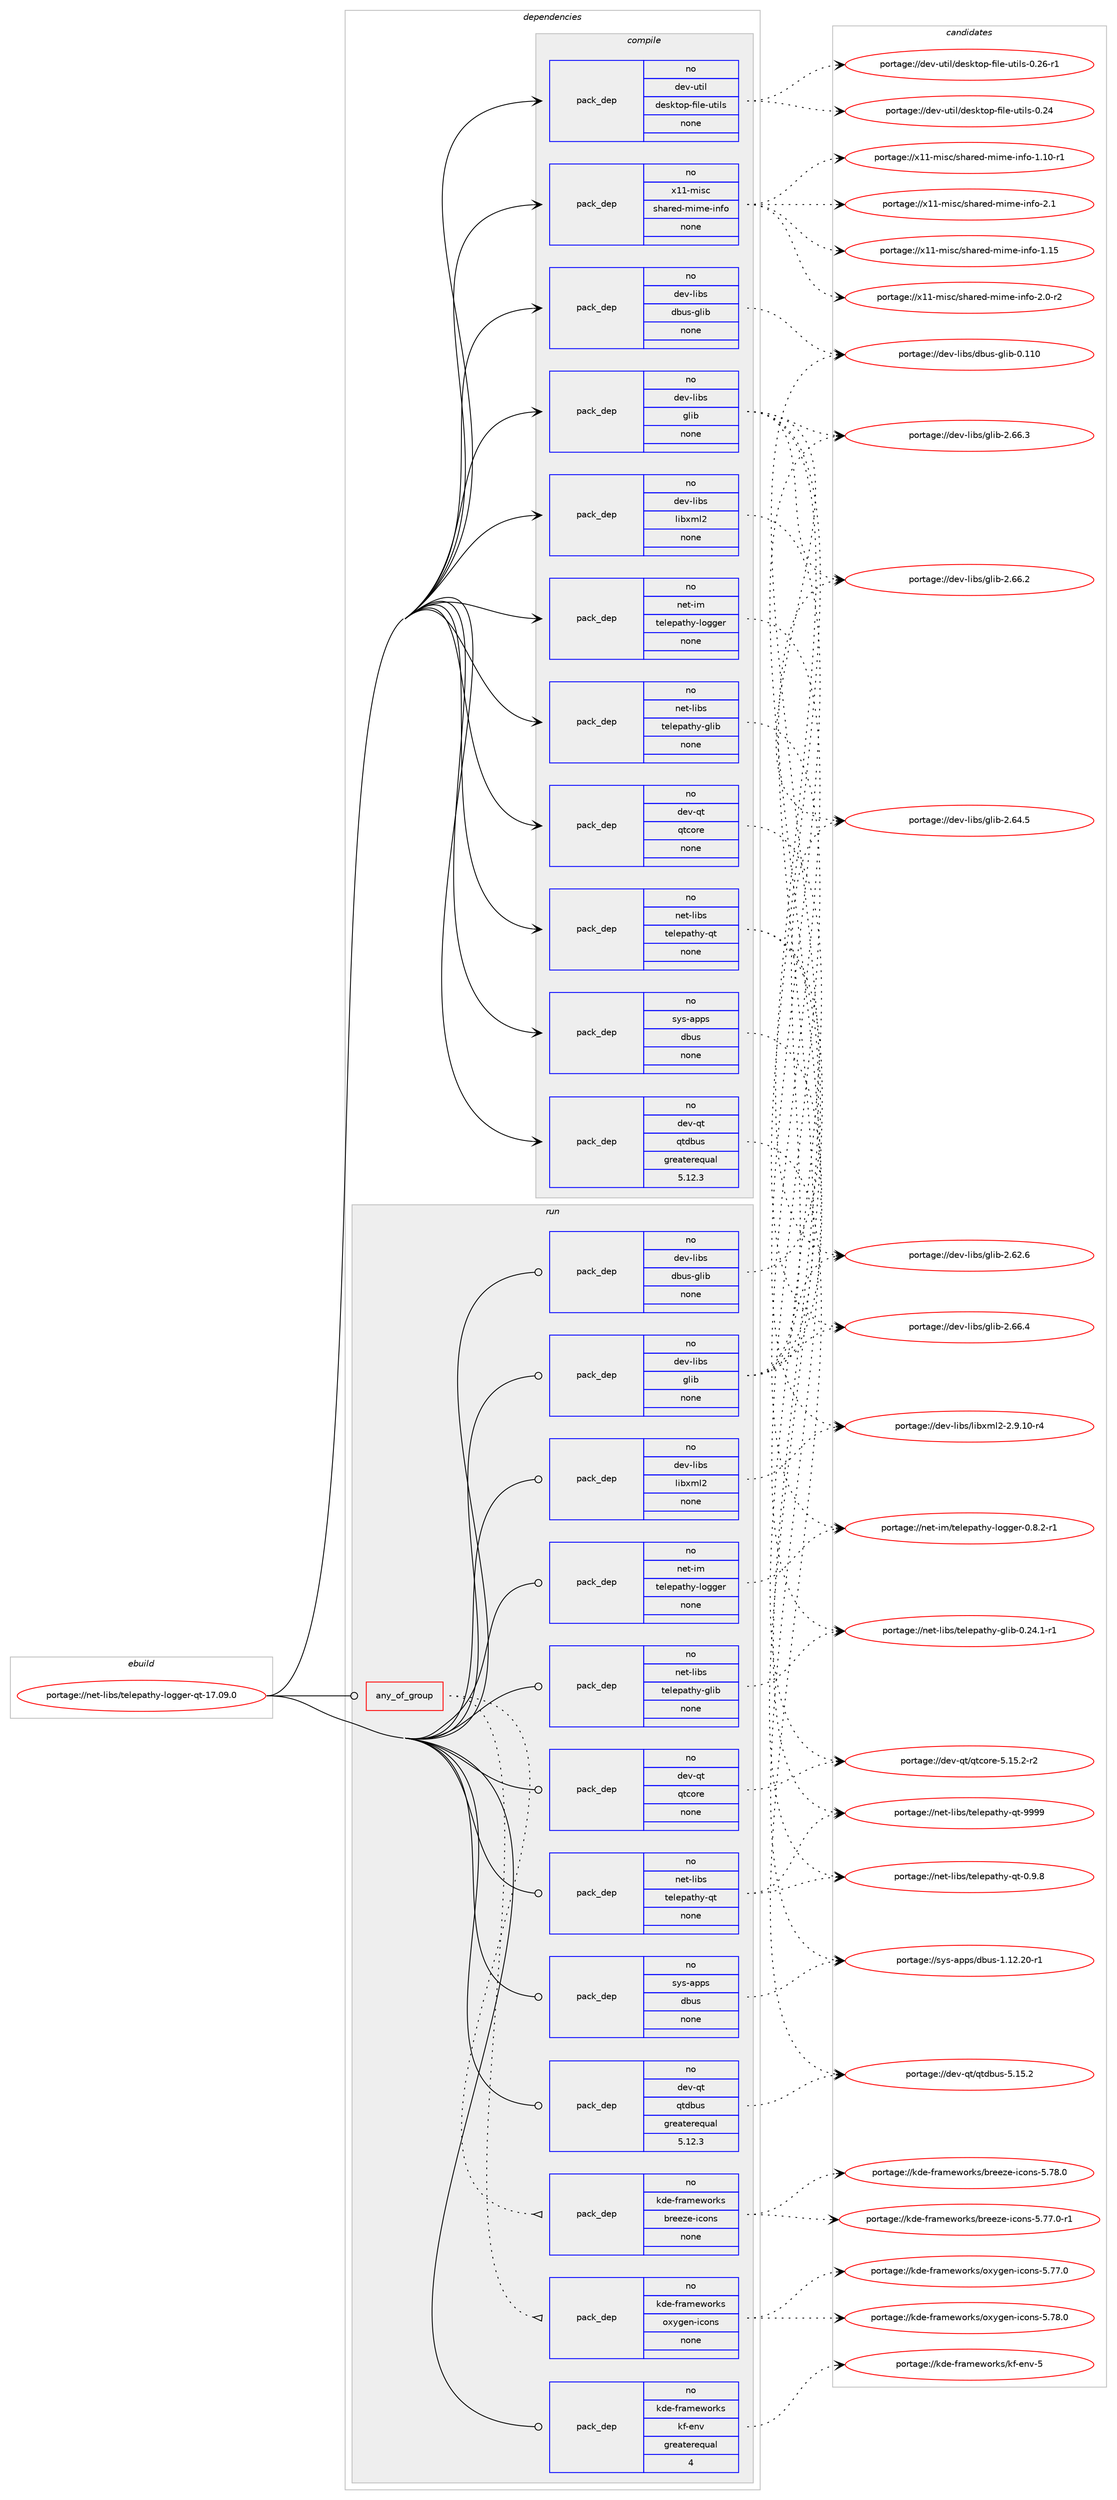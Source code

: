 digraph prolog {

# *************
# Graph options
# *************

newrank=true;
concentrate=true;
compound=true;
graph [rankdir=LR,fontname=Helvetica,fontsize=10,ranksep=1.5];#, ranksep=2.5, nodesep=0.2];
edge  [arrowhead=vee];
node  [fontname=Helvetica,fontsize=10];

# **********
# The ebuild
# **********

subgraph cluster_leftcol {
color=gray;
rank=same;
label=<<i>ebuild</i>>;
id [label="portage://net-libs/telepathy-logger-qt-17.09.0", color=red, width=4, href="../net-libs/telepathy-logger-qt-17.09.0.svg"];
}

# ****************
# The dependencies
# ****************

subgraph cluster_midcol {
color=gray;
label=<<i>dependencies</i>>;
subgraph cluster_compile {
fillcolor="#eeeeee";
style=filled;
label=<<i>compile</i>>;
subgraph pack14087 {
dependency20773 [label=<<TABLE BORDER="0" CELLBORDER="1" CELLSPACING="0" CELLPADDING="4" WIDTH="220"><TR><TD ROWSPAN="6" CELLPADDING="30">pack_dep</TD></TR><TR><TD WIDTH="110">no</TD></TR><TR><TD>dev-libs</TD></TR><TR><TD>dbus-glib</TD></TR><TR><TD>none</TD></TR><TR><TD></TD></TR></TABLE>>, shape=none, color=blue];
}
id:e -> dependency20773:w [weight=20,style="solid",arrowhead="vee"];
subgraph pack14088 {
dependency20774 [label=<<TABLE BORDER="0" CELLBORDER="1" CELLSPACING="0" CELLPADDING="4" WIDTH="220"><TR><TD ROWSPAN="6" CELLPADDING="30">pack_dep</TD></TR><TR><TD WIDTH="110">no</TD></TR><TR><TD>dev-libs</TD></TR><TR><TD>glib</TD></TR><TR><TD>none</TD></TR><TR><TD></TD></TR></TABLE>>, shape=none, color=blue];
}
id:e -> dependency20774:w [weight=20,style="solid",arrowhead="vee"];
subgraph pack14089 {
dependency20775 [label=<<TABLE BORDER="0" CELLBORDER="1" CELLSPACING="0" CELLPADDING="4" WIDTH="220"><TR><TD ROWSPAN="6" CELLPADDING="30">pack_dep</TD></TR><TR><TD WIDTH="110">no</TD></TR><TR><TD>dev-libs</TD></TR><TR><TD>libxml2</TD></TR><TR><TD>none</TD></TR><TR><TD></TD></TR></TABLE>>, shape=none, color=blue];
}
id:e -> dependency20775:w [weight=20,style="solid",arrowhead="vee"];
subgraph pack14090 {
dependency20776 [label=<<TABLE BORDER="0" CELLBORDER="1" CELLSPACING="0" CELLPADDING="4" WIDTH="220"><TR><TD ROWSPAN="6" CELLPADDING="30">pack_dep</TD></TR><TR><TD WIDTH="110">no</TD></TR><TR><TD>dev-qt</TD></TR><TR><TD>qtcore</TD></TR><TR><TD>none</TD></TR><TR><TD></TD></TR></TABLE>>, shape=none, color=blue];
}
id:e -> dependency20776:w [weight=20,style="solid",arrowhead="vee"];
subgraph pack14091 {
dependency20777 [label=<<TABLE BORDER="0" CELLBORDER="1" CELLSPACING="0" CELLPADDING="4" WIDTH="220"><TR><TD ROWSPAN="6" CELLPADDING="30">pack_dep</TD></TR><TR><TD WIDTH="110">no</TD></TR><TR><TD>dev-qt</TD></TR><TR><TD>qtdbus</TD></TR><TR><TD>greaterequal</TD></TR><TR><TD>5.12.3</TD></TR></TABLE>>, shape=none, color=blue];
}
id:e -> dependency20777:w [weight=20,style="solid",arrowhead="vee"];
subgraph pack14092 {
dependency20778 [label=<<TABLE BORDER="0" CELLBORDER="1" CELLSPACING="0" CELLPADDING="4" WIDTH="220"><TR><TD ROWSPAN="6" CELLPADDING="30">pack_dep</TD></TR><TR><TD WIDTH="110">no</TD></TR><TR><TD>dev-util</TD></TR><TR><TD>desktop-file-utils</TD></TR><TR><TD>none</TD></TR><TR><TD></TD></TR></TABLE>>, shape=none, color=blue];
}
id:e -> dependency20778:w [weight=20,style="solid",arrowhead="vee"];
subgraph pack14093 {
dependency20779 [label=<<TABLE BORDER="0" CELLBORDER="1" CELLSPACING="0" CELLPADDING="4" WIDTH="220"><TR><TD ROWSPAN="6" CELLPADDING="30">pack_dep</TD></TR><TR><TD WIDTH="110">no</TD></TR><TR><TD>net-im</TD></TR><TR><TD>telepathy-logger</TD></TR><TR><TD>none</TD></TR><TR><TD></TD></TR></TABLE>>, shape=none, color=blue];
}
id:e -> dependency20779:w [weight=20,style="solid",arrowhead="vee"];
subgraph pack14094 {
dependency20780 [label=<<TABLE BORDER="0" CELLBORDER="1" CELLSPACING="0" CELLPADDING="4" WIDTH="220"><TR><TD ROWSPAN="6" CELLPADDING="30">pack_dep</TD></TR><TR><TD WIDTH="110">no</TD></TR><TR><TD>net-libs</TD></TR><TR><TD>telepathy-glib</TD></TR><TR><TD>none</TD></TR><TR><TD></TD></TR></TABLE>>, shape=none, color=blue];
}
id:e -> dependency20780:w [weight=20,style="solid",arrowhead="vee"];
subgraph pack14095 {
dependency20781 [label=<<TABLE BORDER="0" CELLBORDER="1" CELLSPACING="0" CELLPADDING="4" WIDTH="220"><TR><TD ROWSPAN="6" CELLPADDING="30">pack_dep</TD></TR><TR><TD WIDTH="110">no</TD></TR><TR><TD>net-libs</TD></TR><TR><TD>telepathy-qt</TD></TR><TR><TD>none</TD></TR><TR><TD></TD></TR></TABLE>>, shape=none, color=blue];
}
id:e -> dependency20781:w [weight=20,style="solid",arrowhead="vee"];
subgraph pack14096 {
dependency20782 [label=<<TABLE BORDER="0" CELLBORDER="1" CELLSPACING="0" CELLPADDING="4" WIDTH="220"><TR><TD ROWSPAN="6" CELLPADDING="30">pack_dep</TD></TR><TR><TD WIDTH="110">no</TD></TR><TR><TD>sys-apps</TD></TR><TR><TD>dbus</TD></TR><TR><TD>none</TD></TR><TR><TD></TD></TR></TABLE>>, shape=none, color=blue];
}
id:e -> dependency20782:w [weight=20,style="solid",arrowhead="vee"];
subgraph pack14097 {
dependency20783 [label=<<TABLE BORDER="0" CELLBORDER="1" CELLSPACING="0" CELLPADDING="4" WIDTH="220"><TR><TD ROWSPAN="6" CELLPADDING="30">pack_dep</TD></TR><TR><TD WIDTH="110">no</TD></TR><TR><TD>x11-misc</TD></TR><TR><TD>shared-mime-info</TD></TR><TR><TD>none</TD></TR><TR><TD></TD></TR></TABLE>>, shape=none, color=blue];
}
id:e -> dependency20783:w [weight=20,style="solid",arrowhead="vee"];
}
subgraph cluster_compileandrun {
fillcolor="#eeeeee";
style=filled;
label=<<i>compile and run</i>>;
}
subgraph cluster_run {
fillcolor="#eeeeee";
style=filled;
label=<<i>run</i>>;
subgraph any173 {
dependency20784 [label=<<TABLE BORDER="0" CELLBORDER="1" CELLSPACING="0" CELLPADDING="4"><TR><TD CELLPADDING="10">any_of_group</TD></TR></TABLE>>, shape=none, color=red];subgraph pack14098 {
dependency20785 [label=<<TABLE BORDER="0" CELLBORDER="1" CELLSPACING="0" CELLPADDING="4" WIDTH="220"><TR><TD ROWSPAN="6" CELLPADDING="30">pack_dep</TD></TR><TR><TD WIDTH="110">no</TD></TR><TR><TD>kde-frameworks</TD></TR><TR><TD>breeze-icons</TD></TR><TR><TD>none</TD></TR><TR><TD></TD></TR></TABLE>>, shape=none, color=blue];
}
dependency20784:e -> dependency20785:w [weight=20,style="dotted",arrowhead="oinv"];
subgraph pack14099 {
dependency20786 [label=<<TABLE BORDER="0" CELLBORDER="1" CELLSPACING="0" CELLPADDING="4" WIDTH="220"><TR><TD ROWSPAN="6" CELLPADDING="30">pack_dep</TD></TR><TR><TD WIDTH="110">no</TD></TR><TR><TD>kde-frameworks</TD></TR><TR><TD>oxygen-icons</TD></TR><TR><TD>none</TD></TR><TR><TD></TD></TR></TABLE>>, shape=none, color=blue];
}
dependency20784:e -> dependency20786:w [weight=20,style="dotted",arrowhead="oinv"];
}
id:e -> dependency20784:w [weight=20,style="solid",arrowhead="odot"];
subgraph pack14100 {
dependency20787 [label=<<TABLE BORDER="0" CELLBORDER="1" CELLSPACING="0" CELLPADDING="4" WIDTH="220"><TR><TD ROWSPAN="6" CELLPADDING="30">pack_dep</TD></TR><TR><TD WIDTH="110">no</TD></TR><TR><TD>dev-libs</TD></TR><TR><TD>dbus-glib</TD></TR><TR><TD>none</TD></TR><TR><TD></TD></TR></TABLE>>, shape=none, color=blue];
}
id:e -> dependency20787:w [weight=20,style="solid",arrowhead="odot"];
subgraph pack14101 {
dependency20788 [label=<<TABLE BORDER="0" CELLBORDER="1" CELLSPACING="0" CELLPADDING="4" WIDTH="220"><TR><TD ROWSPAN="6" CELLPADDING="30">pack_dep</TD></TR><TR><TD WIDTH="110">no</TD></TR><TR><TD>dev-libs</TD></TR><TR><TD>glib</TD></TR><TR><TD>none</TD></TR><TR><TD></TD></TR></TABLE>>, shape=none, color=blue];
}
id:e -> dependency20788:w [weight=20,style="solid",arrowhead="odot"];
subgraph pack14102 {
dependency20789 [label=<<TABLE BORDER="0" CELLBORDER="1" CELLSPACING="0" CELLPADDING="4" WIDTH="220"><TR><TD ROWSPAN="6" CELLPADDING="30">pack_dep</TD></TR><TR><TD WIDTH="110">no</TD></TR><TR><TD>dev-libs</TD></TR><TR><TD>libxml2</TD></TR><TR><TD>none</TD></TR><TR><TD></TD></TR></TABLE>>, shape=none, color=blue];
}
id:e -> dependency20789:w [weight=20,style="solid",arrowhead="odot"];
subgraph pack14103 {
dependency20790 [label=<<TABLE BORDER="0" CELLBORDER="1" CELLSPACING="0" CELLPADDING="4" WIDTH="220"><TR><TD ROWSPAN="6" CELLPADDING="30">pack_dep</TD></TR><TR><TD WIDTH="110">no</TD></TR><TR><TD>dev-qt</TD></TR><TR><TD>qtcore</TD></TR><TR><TD>none</TD></TR><TR><TD></TD></TR></TABLE>>, shape=none, color=blue];
}
id:e -> dependency20790:w [weight=20,style="solid",arrowhead="odot"];
subgraph pack14104 {
dependency20791 [label=<<TABLE BORDER="0" CELLBORDER="1" CELLSPACING="0" CELLPADDING="4" WIDTH="220"><TR><TD ROWSPAN="6" CELLPADDING="30">pack_dep</TD></TR><TR><TD WIDTH="110">no</TD></TR><TR><TD>dev-qt</TD></TR><TR><TD>qtdbus</TD></TR><TR><TD>greaterequal</TD></TR><TR><TD>5.12.3</TD></TR></TABLE>>, shape=none, color=blue];
}
id:e -> dependency20791:w [weight=20,style="solid",arrowhead="odot"];
subgraph pack14105 {
dependency20792 [label=<<TABLE BORDER="0" CELLBORDER="1" CELLSPACING="0" CELLPADDING="4" WIDTH="220"><TR><TD ROWSPAN="6" CELLPADDING="30">pack_dep</TD></TR><TR><TD WIDTH="110">no</TD></TR><TR><TD>kde-frameworks</TD></TR><TR><TD>kf-env</TD></TR><TR><TD>greaterequal</TD></TR><TR><TD>4</TD></TR></TABLE>>, shape=none, color=blue];
}
id:e -> dependency20792:w [weight=20,style="solid",arrowhead="odot"];
subgraph pack14106 {
dependency20793 [label=<<TABLE BORDER="0" CELLBORDER="1" CELLSPACING="0" CELLPADDING="4" WIDTH="220"><TR><TD ROWSPAN="6" CELLPADDING="30">pack_dep</TD></TR><TR><TD WIDTH="110">no</TD></TR><TR><TD>net-im</TD></TR><TR><TD>telepathy-logger</TD></TR><TR><TD>none</TD></TR><TR><TD></TD></TR></TABLE>>, shape=none, color=blue];
}
id:e -> dependency20793:w [weight=20,style="solid",arrowhead="odot"];
subgraph pack14107 {
dependency20794 [label=<<TABLE BORDER="0" CELLBORDER="1" CELLSPACING="0" CELLPADDING="4" WIDTH="220"><TR><TD ROWSPAN="6" CELLPADDING="30">pack_dep</TD></TR><TR><TD WIDTH="110">no</TD></TR><TR><TD>net-libs</TD></TR><TR><TD>telepathy-glib</TD></TR><TR><TD>none</TD></TR><TR><TD></TD></TR></TABLE>>, shape=none, color=blue];
}
id:e -> dependency20794:w [weight=20,style="solid",arrowhead="odot"];
subgraph pack14108 {
dependency20795 [label=<<TABLE BORDER="0" CELLBORDER="1" CELLSPACING="0" CELLPADDING="4" WIDTH="220"><TR><TD ROWSPAN="6" CELLPADDING="30">pack_dep</TD></TR><TR><TD WIDTH="110">no</TD></TR><TR><TD>net-libs</TD></TR><TR><TD>telepathy-qt</TD></TR><TR><TD>none</TD></TR><TR><TD></TD></TR></TABLE>>, shape=none, color=blue];
}
id:e -> dependency20795:w [weight=20,style="solid",arrowhead="odot"];
subgraph pack14109 {
dependency20796 [label=<<TABLE BORDER="0" CELLBORDER="1" CELLSPACING="0" CELLPADDING="4" WIDTH="220"><TR><TD ROWSPAN="6" CELLPADDING="30">pack_dep</TD></TR><TR><TD WIDTH="110">no</TD></TR><TR><TD>sys-apps</TD></TR><TR><TD>dbus</TD></TR><TR><TD>none</TD></TR><TR><TD></TD></TR></TABLE>>, shape=none, color=blue];
}
id:e -> dependency20796:w [weight=20,style="solid",arrowhead="odot"];
}
}

# **************
# The candidates
# **************

subgraph cluster_choices {
rank=same;
color=gray;
label=<<i>candidates</i>>;

subgraph choice14087 {
color=black;
nodesep=1;
choice100101118451081059811547100981171154510310810598454846494948 [label="portage://dev-libs/dbus-glib-0.110", color=red, width=4,href="../dev-libs/dbus-glib-0.110.svg"];
dependency20773:e -> choice100101118451081059811547100981171154510310810598454846494948:w [style=dotted,weight="100"];
}
subgraph choice14088 {
color=black;
nodesep=1;
choice1001011184510810598115471031081059845504654544652 [label="portage://dev-libs/glib-2.66.4", color=red, width=4,href="../dev-libs/glib-2.66.4.svg"];
choice1001011184510810598115471031081059845504654544651 [label="portage://dev-libs/glib-2.66.3", color=red, width=4,href="../dev-libs/glib-2.66.3.svg"];
choice1001011184510810598115471031081059845504654544650 [label="portage://dev-libs/glib-2.66.2", color=red, width=4,href="../dev-libs/glib-2.66.2.svg"];
choice1001011184510810598115471031081059845504654524653 [label="portage://dev-libs/glib-2.64.5", color=red, width=4,href="../dev-libs/glib-2.64.5.svg"];
choice1001011184510810598115471031081059845504654504654 [label="portage://dev-libs/glib-2.62.6", color=red, width=4,href="../dev-libs/glib-2.62.6.svg"];
dependency20774:e -> choice1001011184510810598115471031081059845504654544652:w [style=dotted,weight="100"];
dependency20774:e -> choice1001011184510810598115471031081059845504654544651:w [style=dotted,weight="100"];
dependency20774:e -> choice1001011184510810598115471031081059845504654544650:w [style=dotted,weight="100"];
dependency20774:e -> choice1001011184510810598115471031081059845504654524653:w [style=dotted,weight="100"];
dependency20774:e -> choice1001011184510810598115471031081059845504654504654:w [style=dotted,weight="100"];
}
subgraph choice14089 {
color=black;
nodesep=1;
choice1001011184510810598115471081059812010910850455046574649484511452 [label="portage://dev-libs/libxml2-2.9.10-r4", color=red, width=4,href="../dev-libs/libxml2-2.9.10-r4.svg"];
dependency20775:e -> choice1001011184510810598115471081059812010910850455046574649484511452:w [style=dotted,weight="100"];
}
subgraph choice14090 {
color=black;
nodesep=1;
choice100101118451131164711311699111114101455346495346504511450 [label="portage://dev-qt/qtcore-5.15.2-r2", color=red, width=4,href="../dev-qt/qtcore-5.15.2-r2.svg"];
dependency20776:e -> choice100101118451131164711311699111114101455346495346504511450:w [style=dotted,weight="100"];
}
subgraph choice14091 {
color=black;
nodesep=1;
choice10010111845113116471131161009811711545534649534650 [label="portage://dev-qt/qtdbus-5.15.2", color=red, width=4,href="../dev-qt/qtdbus-5.15.2.svg"];
dependency20777:e -> choice10010111845113116471131161009811711545534649534650:w [style=dotted,weight="100"];
}
subgraph choice14092 {
color=black;
nodesep=1;
choice1001011184511711610510847100101115107116111112451021051081014511711610510811545484650544511449 [label="portage://dev-util/desktop-file-utils-0.26-r1", color=red, width=4,href="../dev-util/desktop-file-utils-0.26-r1.svg"];
choice100101118451171161051084710010111510711611111245102105108101451171161051081154548465052 [label="portage://dev-util/desktop-file-utils-0.24", color=red, width=4,href="../dev-util/desktop-file-utils-0.24.svg"];
dependency20778:e -> choice1001011184511711610510847100101115107116111112451021051081014511711610510811545484650544511449:w [style=dotted,weight="100"];
dependency20778:e -> choice100101118451171161051084710010111510711611111245102105108101451171161051081154548465052:w [style=dotted,weight="100"];
}
subgraph choice14093 {
color=black;
nodesep=1;
choice110101116451051094711610110810111297116104121451081111031031011144548465646504511449 [label="portage://net-im/telepathy-logger-0.8.2-r1", color=red, width=4,href="../net-im/telepathy-logger-0.8.2-r1.svg"];
dependency20779:e -> choice110101116451051094711610110810111297116104121451081111031031011144548465646504511449:w [style=dotted,weight="100"];
}
subgraph choice14094 {
color=black;
nodesep=1;
choice110101116451081059811547116101108101112971161041214510310810598454846505246494511449 [label="portage://net-libs/telepathy-glib-0.24.1-r1", color=red, width=4,href="../net-libs/telepathy-glib-0.24.1-r1.svg"];
dependency20780:e -> choice110101116451081059811547116101108101112971161041214510310810598454846505246494511449:w [style=dotted,weight="100"];
}
subgraph choice14095 {
color=black;
nodesep=1;
choice11010111645108105981154711610110810111297116104121451131164557575757 [label="portage://net-libs/telepathy-qt-9999", color=red, width=4,href="../net-libs/telepathy-qt-9999.svg"];
choice1101011164510810598115471161011081011129711610412145113116454846574656 [label="portage://net-libs/telepathy-qt-0.9.8", color=red, width=4,href="../net-libs/telepathy-qt-0.9.8.svg"];
dependency20781:e -> choice11010111645108105981154711610110810111297116104121451131164557575757:w [style=dotted,weight="100"];
dependency20781:e -> choice1101011164510810598115471161011081011129711610412145113116454846574656:w [style=dotted,weight="100"];
}
subgraph choice14096 {
color=black;
nodesep=1;
choice1151211154597112112115471009811711545494649504650484511449 [label="portage://sys-apps/dbus-1.12.20-r1", color=red, width=4,href="../sys-apps/dbus-1.12.20-r1.svg"];
dependency20782:e -> choice1151211154597112112115471009811711545494649504650484511449:w [style=dotted,weight="100"];
}
subgraph choice14097 {
color=black;
nodesep=1;
choice120494945109105115994711510497114101100451091051091014510511010211145504649 [label="portage://x11-misc/shared-mime-info-2.1", color=red, width=4,href="../x11-misc/shared-mime-info-2.1.svg"];
choice1204949451091051159947115104971141011004510910510910145105110102111455046484511450 [label="portage://x11-misc/shared-mime-info-2.0-r2", color=red, width=4,href="../x11-misc/shared-mime-info-2.0-r2.svg"];
choice12049494510910511599471151049711410110045109105109101451051101021114549464953 [label="portage://x11-misc/shared-mime-info-1.15", color=red, width=4,href="../x11-misc/shared-mime-info-1.15.svg"];
choice120494945109105115994711510497114101100451091051091014510511010211145494649484511449 [label="portage://x11-misc/shared-mime-info-1.10-r1", color=red, width=4,href="../x11-misc/shared-mime-info-1.10-r1.svg"];
dependency20783:e -> choice120494945109105115994711510497114101100451091051091014510511010211145504649:w [style=dotted,weight="100"];
dependency20783:e -> choice1204949451091051159947115104971141011004510910510910145105110102111455046484511450:w [style=dotted,weight="100"];
dependency20783:e -> choice12049494510910511599471151049711410110045109105109101451051101021114549464953:w [style=dotted,weight="100"];
dependency20783:e -> choice120494945109105115994711510497114101100451091051091014510511010211145494649484511449:w [style=dotted,weight="100"];
}
subgraph choice14098 {
color=black;
nodesep=1;
choice10710010145102114971091011191111141071154798114101101122101451059911111011545534655564648 [label="portage://kde-frameworks/breeze-icons-5.78.0", color=red, width=4,href="../kde-frameworks/breeze-icons-5.78.0.svg"];
choice107100101451021149710910111911111410711547981141011011221014510599111110115455346555546484511449 [label="portage://kde-frameworks/breeze-icons-5.77.0-r1", color=red, width=4,href="../kde-frameworks/breeze-icons-5.77.0-r1.svg"];
dependency20785:e -> choice10710010145102114971091011191111141071154798114101101122101451059911111011545534655564648:w [style=dotted,weight="100"];
dependency20785:e -> choice107100101451021149710910111911111410711547981141011011221014510599111110115455346555546484511449:w [style=dotted,weight="100"];
}
subgraph choice14099 {
color=black;
nodesep=1;
choice107100101451021149710910111911111410711547111120121103101110451059911111011545534655564648 [label="portage://kde-frameworks/oxygen-icons-5.78.0", color=red, width=4,href="../kde-frameworks/oxygen-icons-5.78.0.svg"];
choice107100101451021149710910111911111410711547111120121103101110451059911111011545534655554648 [label="portage://kde-frameworks/oxygen-icons-5.77.0", color=red, width=4,href="../kde-frameworks/oxygen-icons-5.77.0.svg"];
dependency20786:e -> choice107100101451021149710910111911111410711547111120121103101110451059911111011545534655564648:w [style=dotted,weight="100"];
dependency20786:e -> choice107100101451021149710910111911111410711547111120121103101110451059911111011545534655554648:w [style=dotted,weight="100"];
}
subgraph choice14100 {
color=black;
nodesep=1;
choice100101118451081059811547100981171154510310810598454846494948 [label="portage://dev-libs/dbus-glib-0.110", color=red, width=4,href="../dev-libs/dbus-glib-0.110.svg"];
dependency20787:e -> choice100101118451081059811547100981171154510310810598454846494948:w [style=dotted,weight="100"];
}
subgraph choice14101 {
color=black;
nodesep=1;
choice1001011184510810598115471031081059845504654544652 [label="portage://dev-libs/glib-2.66.4", color=red, width=4,href="../dev-libs/glib-2.66.4.svg"];
choice1001011184510810598115471031081059845504654544651 [label="portage://dev-libs/glib-2.66.3", color=red, width=4,href="../dev-libs/glib-2.66.3.svg"];
choice1001011184510810598115471031081059845504654544650 [label="portage://dev-libs/glib-2.66.2", color=red, width=4,href="../dev-libs/glib-2.66.2.svg"];
choice1001011184510810598115471031081059845504654524653 [label="portage://dev-libs/glib-2.64.5", color=red, width=4,href="../dev-libs/glib-2.64.5.svg"];
choice1001011184510810598115471031081059845504654504654 [label="portage://dev-libs/glib-2.62.6", color=red, width=4,href="../dev-libs/glib-2.62.6.svg"];
dependency20788:e -> choice1001011184510810598115471031081059845504654544652:w [style=dotted,weight="100"];
dependency20788:e -> choice1001011184510810598115471031081059845504654544651:w [style=dotted,weight="100"];
dependency20788:e -> choice1001011184510810598115471031081059845504654544650:w [style=dotted,weight="100"];
dependency20788:e -> choice1001011184510810598115471031081059845504654524653:w [style=dotted,weight="100"];
dependency20788:e -> choice1001011184510810598115471031081059845504654504654:w [style=dotted,weight="100"];
}
subgraph choice14102 {
color=black;
nodesep=1;
choice1001011184510810598115471081059812010910850455046574649484511452 [label="portage://dev-libs/libxml2-2.9.10-r4", color=red, width=4,href="../dev-libs/libxml2-2.9.10-r4.svg"];
dependency20789:e -> choice1001011184510810598115471081059812010910850455046574649484511452:w [style=dotted,weight="100"];
}
subgraph choice14103 {
color=black;
nodesep=1;
choice100101118451131164711311699111114101455346495346504511450 [label="portage://dev-qt/qtcore-5.15.2-r2", color=red, width=4,href="../dev-qt/qtcore-5.15.2-r2.svg"];
dependency20790:e -> choice100101118451131164711311699111114101455346495346504511450:w [style=dotted,weight="100"];
}
subgraph choice14104 {
color=black;
nodesep=1;
choice10010111845113116471131161009811711545534649534650 [label="portage://dev-qt/qtdbus-5.15.2", color=red, width=4,href="../dev-qt/qtdbus-5.15.2.svg"];
dependency20791:e -> choice10010111845113116471131161009811711545534649534650:w [style=dotted,weight="100"];
}
subgraph choice14105 {
color=black;
nodesep=1;
choice107100101451021149710910111911111410711547107102451011101184553 [label="portage://kde-frameworks/kf-env-5", color=red, width=4,href="../kde-frameworks/kf-env-5.svg"];
dependency20792:e -> choice107100101451021149710910111911111410711547107102451011101184553:w [style=dotted,weight="100"];
}
subgraph choice14106 {
color=black;
nodesep=1;
choice110101116451051094711610110810111297116104121451081111031031011144548465646504511449 [label="portage://net-im/telepathy-logger-0.8.2-r1", color=red, width=4,href="../net-im/telepathy-logger-0.8.2-r1.svg"];
dependency20793:e -> choice110101116451051094711610110810111297116104121451081111031031011144548465646504511449:w [style=dotted,weight="100"];
}
subgraph choice14107 {
color=black;
nodesep=1;
choice110101116451081059811547116101108101112971161041214510310810598454846505246494511449 [label="portage://net-libs/telepathy-glib-0.24.1-r1", color=red, width=4,href="../net-libs/telepathy-glib-0.24.1-r1.svg"];
dependency20794:e -> choice110101116451081059811547116101108101112971161041214510310810598454846505246494511449:w [style=dotted,weight="100"];
}
subgraph choice14108 {
color=black;
nodesep=1;
choice11010111645108105981154711610110810111297116104121451131164557575757 [label="portage://net-libs/telepathy-qt-9999", color=red, width=4,href="../net-libs/telepathy-qt-9999.svg"];
choice1101011164510810598115471161011081011129711610412145113116454846574656 [label="portage://net-libs/telepathy-qt-0.9.8", color=red, width=4,href="../net-libs/telepathy-qt-0.9.8.svg"];
dependency20795:e -> choice11010111645108105981154711610110810111297116104121451131164557575757:w [style=dotted,weight="100"];
dependency20795:e -> choice1101011164510810598115471161011081011129711610412145113116454846574656:w [style=dotted,weight="100"];
}
subgraph choice14109 {
color=black;
nodesep=1;
choice1151211154597112112115471009811711545494649504650484511449 [label="portage://sys-apps/dbus-1.12.20-r1", color=red, width=4,href="../sys-apps/dbus-1.12.20-r1.svg"];
dependency20796:e -> choice1151211154597112112115471009811711545494649504650484511449:w [style=dotted,weight="100"];
}
}

}
